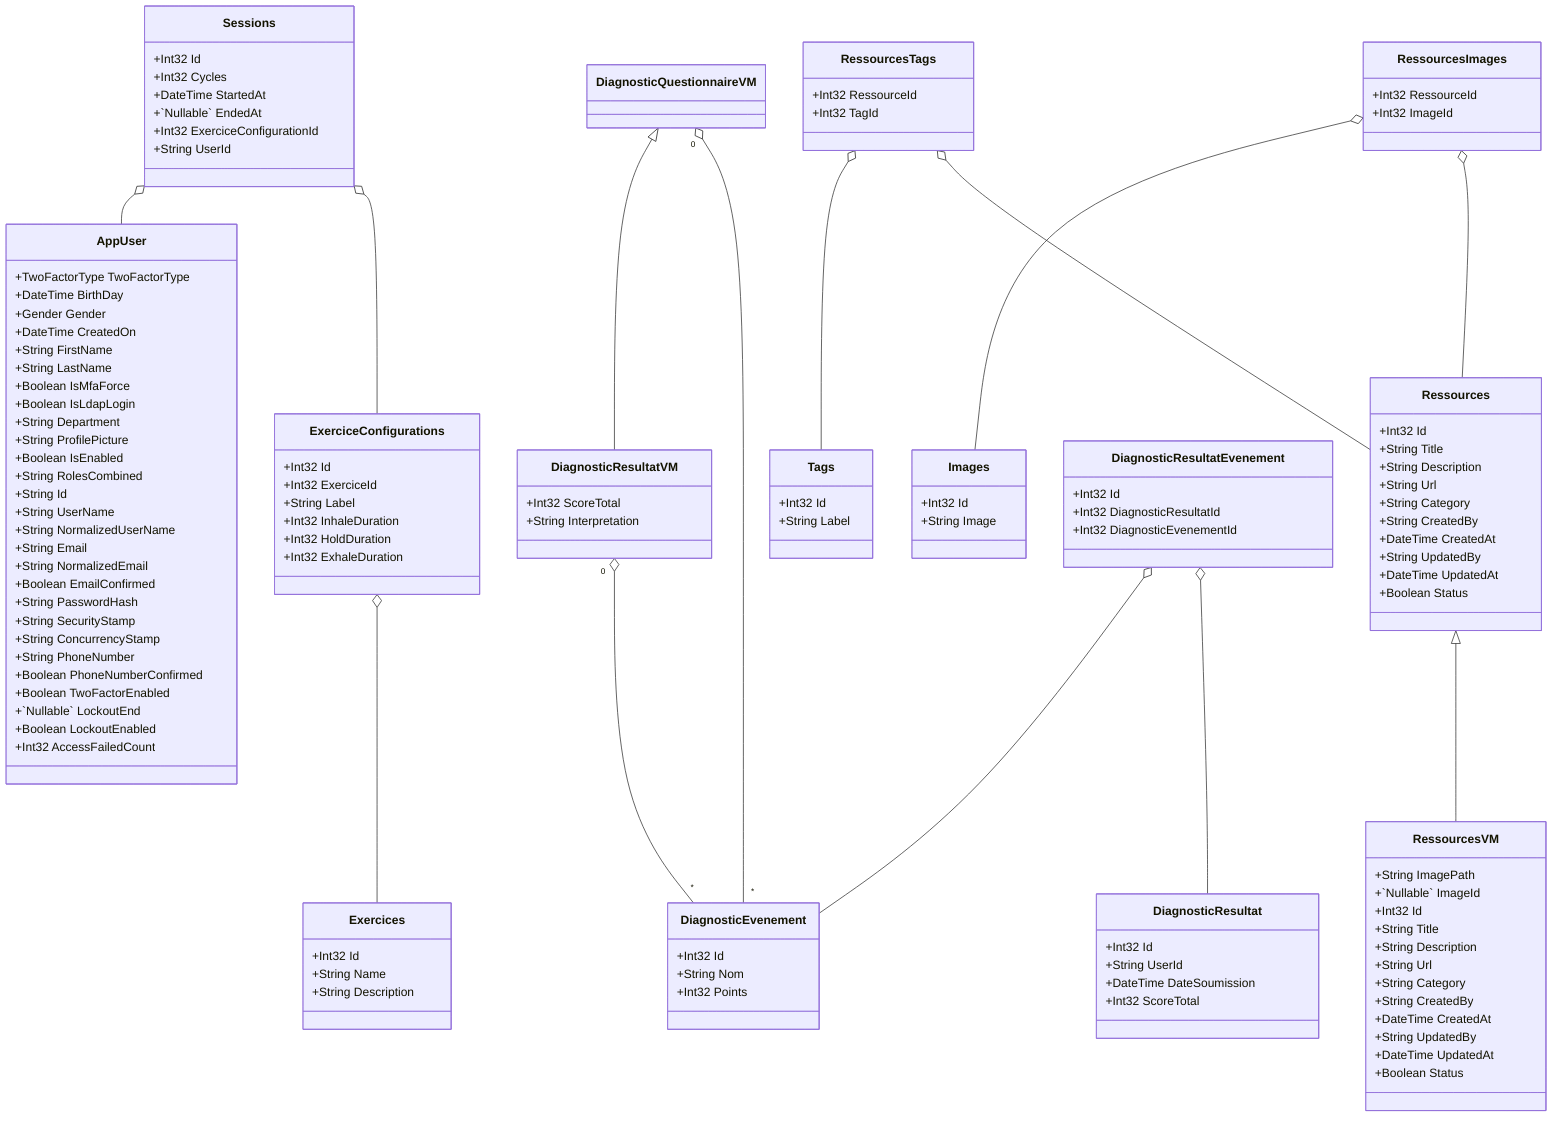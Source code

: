 classDiagram
class ExerciceConfigurations{
  +Int32 Id
  +Int32 ExerciceId
  +String Label
  +Int32 InhaleDuration
  +Int32 HoldDuration
  +Int32 ExhaleDuration
}

class Exercices{
  +Int32 Id
  +String Name
  +String Description
}

class Sessions{
  +Int32 Id
  +Int32 Cycles
  +DateTime StartedAt
  +`Nullable<DateTime>` EndedAt
  +Int32 ExerciceConfigurationId
  +String UserId
}

class AppUser{
  +TwoFactorType TwoFactorType
  +DateTime BirthDay
  +Gender Gender
  +DateTime CreatedOn
  +String FirstName
  +String LastName
  +Boolean IsMfaForce
  +Boolean IsLdapLogin
  +String Department
  +String ProfilePicture
  +Boolean IsEnabled
  +String RolesCombined
  +String Id
  +String UserName
  +String NormalizedUserName
  +String Email
  +String NormalizedEmail
  +Boolean EmailConfirmed
  +String PasswordHash
  +String SecurityStamp
  +String ConcurrencyStamp
  +String PhoneNumber
  +Boolean PhoneNumberConfirmed
  +Boolean TwoFactorEnabled
  +`Nullable<DateTimeOffset>` LockoutEnd
  +Boolean LockoutEnabled
  +Int32 AccessFailedCount
}

class DiagnosticQuestionnaireVM

class DiagnosticEvenement{
  +Int32 Id
  +String Nom
  +Int32 Points
}

class DiagnosticResultatVM{
  +Int32 ScoreTotal
  +String Interpretation
}

class RessourcesVM{
  +String ImagePath
  +`Nullable<Int32>` ImageId
  +Int32 Id
  +String Title
  +String Description
  +String Url
  +String Category
  +String CreatedBy
  +DateTime CreatedAt
  +String UpdatedBy
  +DateTime UpdatedAt
  +Boolean Status
}

class Ressources{
  +Int32 Id
  +String Title
  +String Description
  +String Url
  +String Category
  +String CreatedBy
  +DateTime CreatedAt
  +String UpdatedBy
  +DateTime UpdatedAt
  +Boolean Status
}

class Images{
  +Int32 Id
  +String Image
}

class RessourcesImages{
  +Int32 RessourceId
  +Int32 ImageId
}

class RessourcesTags{
  +Int32 RessourceId
  +Int32 TagId
}

class Tags{
  +Int32 Id
  +String Label
}

class DiagnosticResultat{
  +Int32 Id
  +String UserId
  +DateTime DateSoumission
  +Int32 ScoreTotal
}

class DiagnosticResultatEvenement{
  +Int32 Id
  +Int32 DiagnosticResultatId
  +Int32 DiagnosticEvenementId
}

ExerciceConfigurations o-- Exercices
Sessions o-- ExerciceConfigurations
Sessions o-- AppUser
DiagnosticQuestionnaireVM "0" o-- "*" DiagnosticEvenement
DiagnosticResultatVM "0" o-- "*" DiagnosticEvenement
DiagnosticQuestionnaireVM <|-- DiagnosticResultatVM
Ressources <|-- RessourcesVM
RessourcesImages o-- Ressources
RessourcesImages o-- Images
RessourcesTags o-- Ressources
RessourcesTags o-- Tags
DiagnosticResultatEvenement o-- DiagnosticResultat
DiagnosticResultatEvenement o-- DiagnosticEvenement